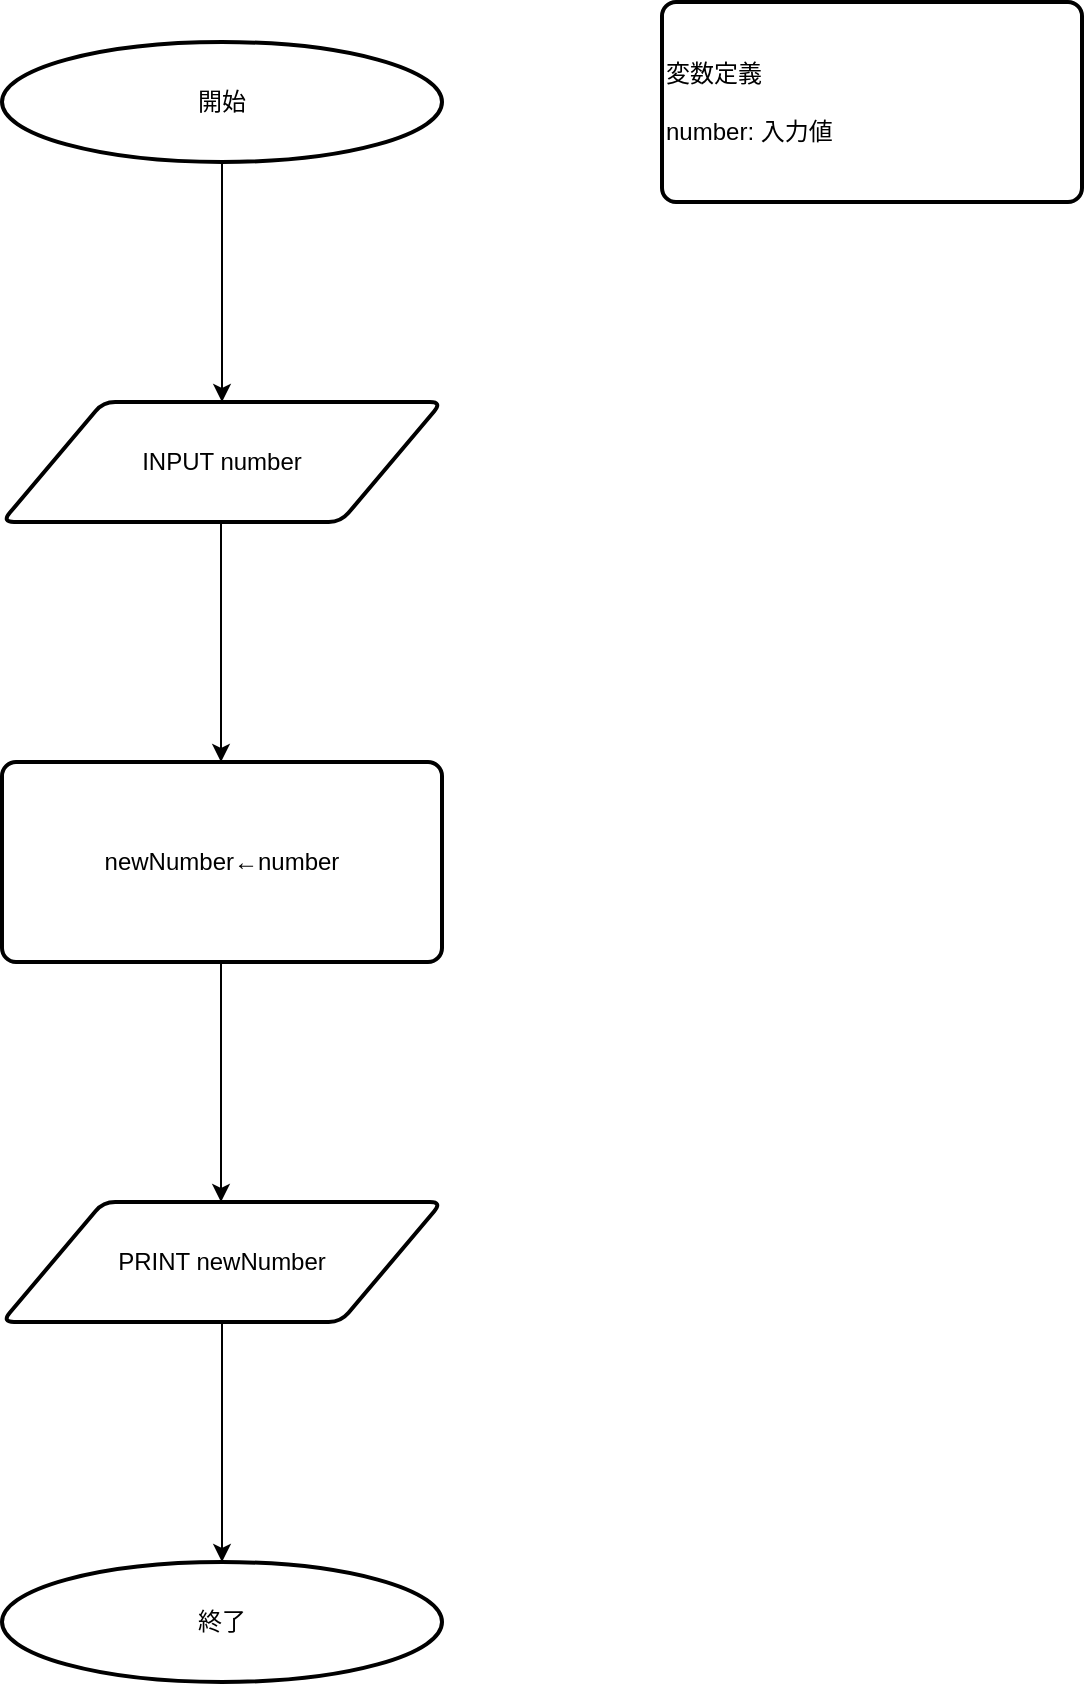 <mxfile version="14.2.4" type="github">
  <diagram id="lvE0e8LnJ19-LFQP-Enc" name="ページ1">
    <mxGraphModel dx="1426" dy="794" grid="1" gridSize="10" guides="1" tooltips="1" connect="1" arrows="1" fold="1" page="1" pageScale="1" pageWidth="827" pageHeight="1169" math="0" shadow="0">
      <root>
        <mxCell id="0" />
        <mxCell id="1" parent="0" />
        <mxCell id="Ofbvej_dtTpPlcjieVRm-1" value="開始" style="strokeWidth=2;html=1;shape=mxgraph.flowchart.start_1;whiteSpace=wrap;" vertex="1" parent="1">
          <mxGeometry x="280" y="90" width="220" height="60" as="geometry" />
        </mxCell>
        <mxCell id="Ofbvej_dtTpPlcjieVRm-2" value="" style="endArrow=classic;html=1;exitX=0.5;exitY=1;exitDx=0;exitDy=0;exitPerimeter=0;" edge="1" parent="1" source="Ofbvej_dtTpPlcjieVRm-1">
          <mxGeometry width="50" height="50" relative="1" as="geometry">
            <mxPoint x="420" y="310" as="sourcePoint" />
            <mxPoint x="390" y="270" as="targetPoint" />
          </mxGeometry>
        </mxCell>
        <mxCell id="Ofbvej_dtTpPlcjieVRm-3" value="INPUT number" style="shape=parallelogram;html=1;strokeWidth=2;perimeter=parallelogramPerimeter;whiteSpace=wrap;rounded=1;arcSize=12;size=0.23;" vertex="1" parent="1">
          <mxGeometry x="280" y="270" width="220" height="60" as="geometry" />
        </mxCell>
        <mxCell id="Ofbvej_dtTpPlcjieVRm-4" value="newNumber←number" style="rounded=1;whiteSpace=wrap;html=1;absoluteArcSize=1;arcSize=14;strokeWidth=2;" vertex="1" parent="1">
          <mxGeometry x="280" y="450" width="220" height="100" as="geometry" />
        </mxCell>
        <mxCell id="Ofbvej_dtTpPlcjieVRm-5" value="" style="endArrow=classic;html=1;exitX=0.5;exitY=1;exitDx=0;exitDy=0;exitPerimeter=0;" edge="1" parent="1">
          <mxGeometry width="50" height="50" relative="1" as="geometry">
            <mxPoint x="389.5" y="330" as="sourcePoint" />
            <mxPoint x="389.5" y="450" as="targetPoint" />
          </mxGeometry>
        </mxCell>
        <mxCell id="Ofbvej_dtTpPlcjieVRm-6" value="" style="endArrow=classic;html=1;exitX=0.5;exitY=1;exitDx=0;exitDy=0;exitPerimeter=0;" edge="1" parent="1">
          <mxGeometry width="50" height="50" relative="1" as="geometry">
            <mxPoint x="389.5" y="550" as="sourcePoint" />
            <mxPoint x="389.5" y="670" as="targetPoint" />
          </mxGeometry>
        </mxCell>
        <mxCell id="Ofbvej_dtTpPlcjieVRm-8" value="PRINT newNumber" style="shape=parallelogram;html=1;strokeWidth=2;perimeter=parallelogramPerimeter;whiteSpace=wrap;rounded=1;arcSize=12;size=0.23;" vertex="1" parent="1">
          <mxGeometry x="280" y="670" width="220" height="60" as="geometry" />
        </mxCell>
        <mxCell id="Ofbvej_dtTpPlcjieVRm-9" value="" style="endArrow=classic;html=1;exitX=0.5;exitY=1;exitDx=0;exitDy=0;exitPerimeter=0;" edge="1" parent="1">
          <mxGeometry width="50" height="50" relative="1" as="geometry">
            <mxPoint x="390" y="730" as="sourcePoint" />
            <mxPoint x="390" y="850" as="targetPoint" />
          </mxGeometry>
        </mxCell>
        <mxCell id="Ofbvej_dtTpPlcjieVRm-10" value="終了" style="strokeWidth=2;html=1;shape=mxgraph.flowchart.start_1;whiteSpace=wrap;" vertex="1" parent="1">
          <mxGeometry x="280" y="850" width="220" height="60" as="geometry" />
        </mxCell>
        <mxCell id="Ofbvej_dtTpPlcjieVRm-11" value="変数定義&lt;br&gt;&lt;br&gt;number: 入力値" style="rounded=1;whiteSpace=wrap;html=1;absoluteArcSize=1;arcSize=14;strokeWidth=2;align=left;" vertex="1" parent="1">
          <mxGeometry x="610" y="70" width="210" height="100" as="geometry" />
        </mxCell>
      </root>
    </mxGraphModel>
  </diagram>
</mxfile>
